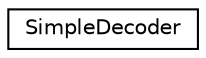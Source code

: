 digraph "Graphical Class Hierarchy"
{
  edge [fontname="Helvetica",fontsize="10",labelfontname="Helvetica",labelfontsize="10"];
  node [fontname="Helvetica",fontsize="10",shape=record];
  rankdir="LR";
  Node0 [label="SimpleDecoder",height=0.2,width=0.4,color="black", fillcolor="white", style="filled",URL="$classkaldi_1_1SimpleDecoder.html",tooltip="Simplest possible decoder, included largely for didactic purposes and as a means to debug more highly..."];
}
